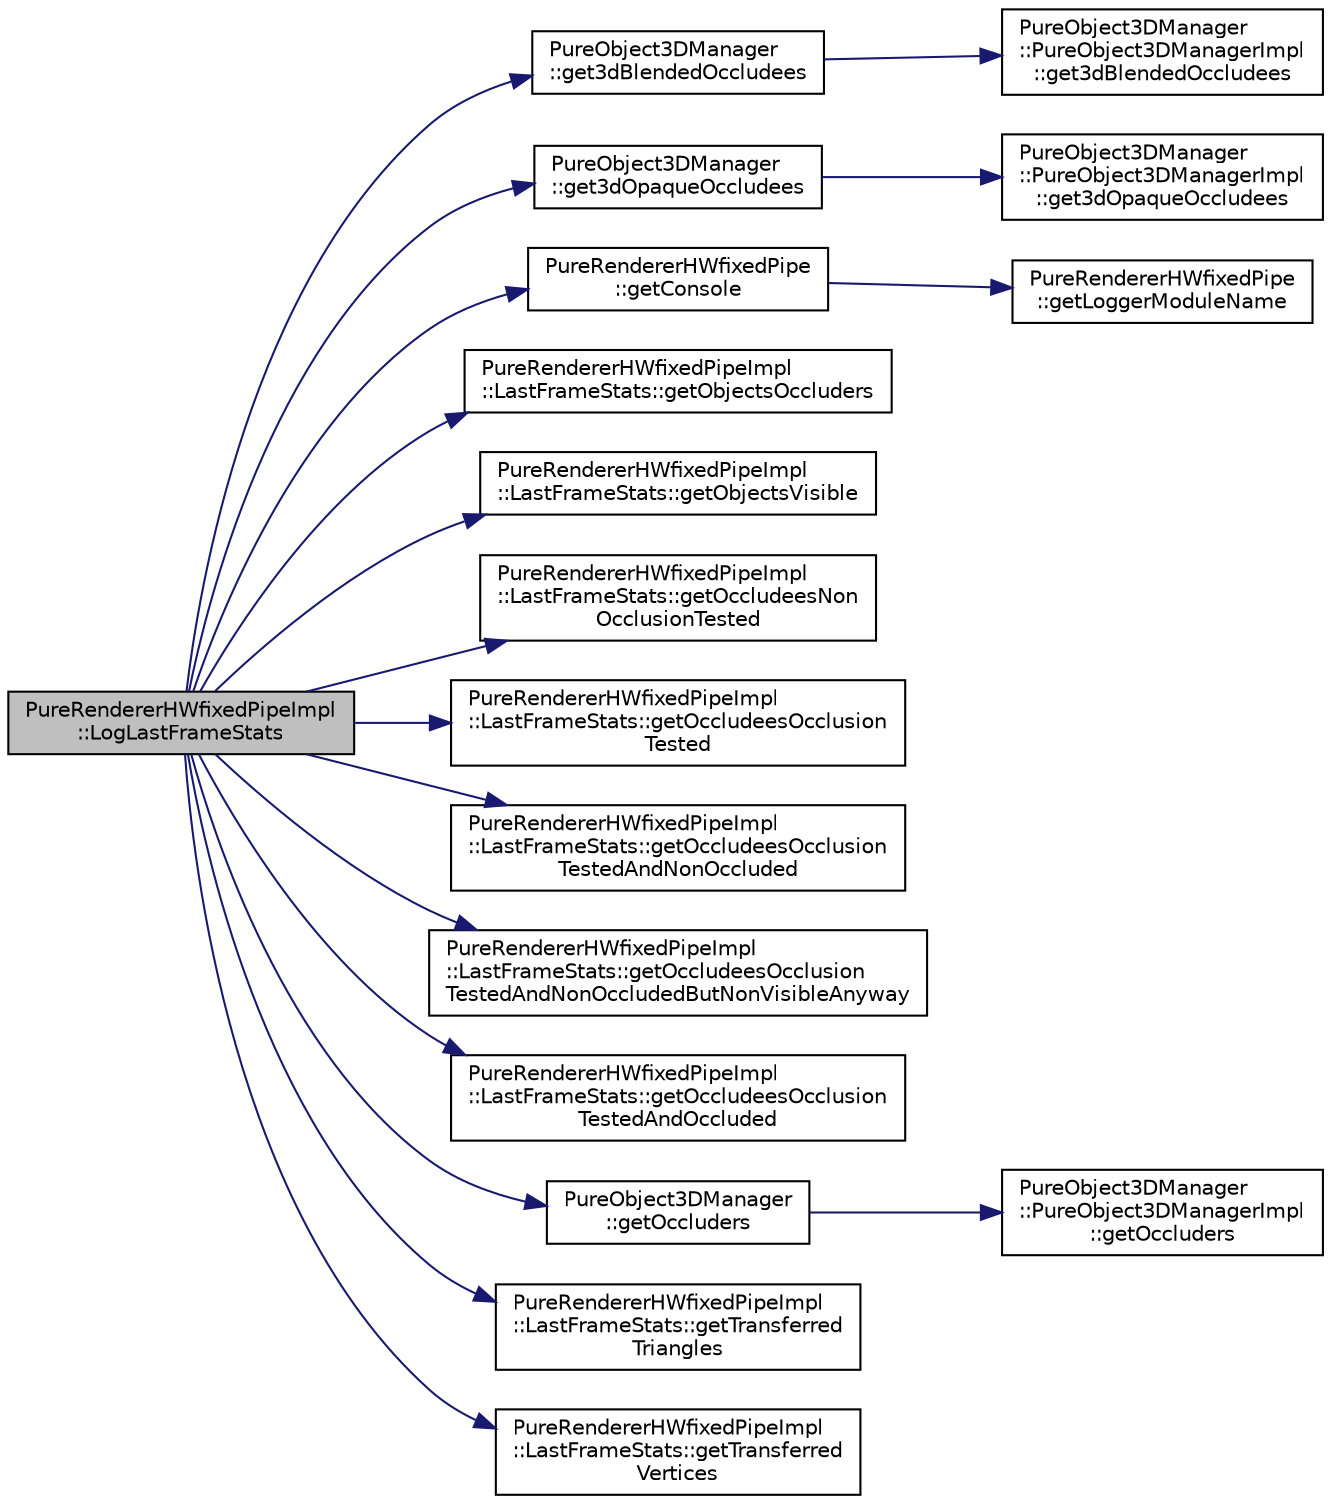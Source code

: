 digraph "PureRendererHWfixedPipeImpl::LogLastFrameStats"
{
 // LATEX_PDF_SIZE
  edge [fontname="Helvetica",fontsize="10",labelfontname="Helvetica",labelfontsize="10"];
  node [fontname="Helvetica",fontsize="10",shape=record];
  rankdir="LR";
  Node1 [label="PureRendererHWfixedPipeImpl\l::LogLastFrameStats",height=0.2,width=0.4,color="black", fillcolor="grey75", style="filled", fontcolor="black",tooltip="Logs last frame stats."];
  Node1 -> Node2 [color="midnightblue",fontsize="10",style="solid",fontname="Helvetica"];
  Node2 [label="PureObject3DManager\l::get3dBlendedOccludees",height=0.2,width=0.4,color="black", fillcolor="white", style="filled",URL="$class_pure_object3_d_manager.html#a0319ff10f6b94d659b1cf9ecaff2b2f2",tooltip="Get a list of 3D (non-sticked) blended occludees."];
  Node2 -> Node3 [color="midnightblue",fontsize="10",style="solid",fontname="Helvetica"];
  Node3 [label="PureObject3DManager\l::PureObject3DManagerImpl\l::get3dBlendedOccludees",height=0.2,width=0.4,color="black", fillcolor="white", style="filled",URL="$class_pure_object3_d_manager_1_1_pure_object3_d_manager_impl.html#a211c07d8529d3092091cbfd04640f3a6",tooltip=" "];
  Node1 -> Node4 [color="midnightblue",fontsize="10",style="solid",fontname="Helvetica"];
  Node4 [label="PureObject3DManager\l::get3dOpaqueOccludees",height=0.2,width=0.4,color="black", fillcolor="white", style="filled",URL="$class_pure_object3_d_manager.html#a4574db4d84c1f9ae429f70b39d22e335",tooltip="Get a list of 3D (non-sticked) opaque (non-blended) occludees."];
  Node4 -> Node5 [color="midnightblue",fontsize="10",style="solid",fontname="Helvetica"];
  Node5 [label="PureObject3DManager\l::PureObject3DManagerImpl\l::get3dOpaqueOccludees",height=0.2,width=0.4,color="black", fillcolor="white", style="filled",URL="$class_pure_object3_d_manager_1_1_pure_object3_d_manager_impl.html#aad18da93cf0450105a3370adf9d6f3e4",tooltip=" "];
  Node1 -> Node6 [color="midnightblue",fontsize="10",style="solid",fontname="Helvetica"];
  Node6 [label="PureRendererHWfixedPipe\l::getConsole",height=0.2,width=0.4,color="black", fillcolor="white", style="filled",URL="$class_pure_renderer_h_wfixed_pipe.html#afefeadb4d229d83d09fc0f6ec875e48d",tooltip="Returns access to console preset with logger module name as this class."];
  Node6 -> Node7 [color="midnightblue",fontsize="10",style="solid",fontname="Helvetica"];
  Node7 [label="PureRendererHWfixedPipe\l::getLoggerModuleName",height=0.2,width=0.4,color="black", fillcolor="white", style="filled",URL="$class_pure_renderer_h_wfixed_pipe.html#ac1cf5676887440d49a380e1359edd222",tooltip="Returns the logger module name of this class."];
  Node1 -> Node8 [color="midnightblue",fontsize="10",style="solid",fontname="Helvetica"];
  Node8 [label="PureRendererHWfixedPipeImpl\l::LastFrameStats::getObjectsOccluders",height=0.2,width=0.4,color="black", fillcolor="white", style="filled",URL="$class_pure_renderer_h_wfixed_pipe_impl_1_1_last_frame_stats.html#a772684b0f52db31bd46dd1a7ab9456d1",tooltip=" "];
  Node1 -> Node9 [color="midnightblue",fontsize="10",style="solid",fontname="Helvetica"];
  Node9 [label="PureRendererHWfixedPipeImpl\l::LastFrameStats::getObjectsVisible",height=0.2,width=0.4,color="black", fillcolor="white", style="filled",URL="$class_pure_renderer_h_wfixed_pipe_impl_1_1_last_frame_stats.html#af013a5ea12842d412f122735cb2c1dcd",tooltip=" "];
  Node1 -> Node10 [color="midnightblue",fontsize="10",style="solid",fontname="Helvetica"];
  Node10 [label="PureRendererHWfixedPipeImpl\l::LastFrameStats::getOccludeesNon\lOcclusionTested",height=0.2,width=0.4,color="black", fillcolor="white", style="filled",URL="$class_pure_renderer_h_wfixed_pipe_impl_1_1_last_frame_stats.html#a207435f46dbfdb748561de398d30fe35",tooltip=" "];
  Node1 -> Node11 [color="midnightblue",fontsize="10",style="solid",fontname="Helvetica"];
  Node11 [label="PureRendererHWfixedPipeImpl\l::LastFrameStats::getOccludeesOcclusion\lTested",height=0.2,width=0.4,color="black", fillcolor="white", style="filled",URL="$class_pure_renderer_h_wfixed_pipe_impl_1_1_last_frame_stats.html#a23ad1733a86a87a441bc0e8a61d5f182",tooltip=" "];
  Node1 -> Node12 [color="midnightblue",fontsize="10",style="solid",fontname="Helvetica"];
  Node12 [label="PureRendererHWfixedPipeImpl\l::LastFrameStats::getOccludeesOcclusion\lTestedAndNonOccluded",height=0.2,width=0.4,color="black", fillcolor="white", style="filled",URL="$class_pure_renderer_h_wfixed_pipe_impl_1_1_last_frame_stats.html#a90be255d09c44e29d17934822afc4cc6",tooltip=" "];
  Node1 -> Node13 [color="midnightblue",fontsize="10",style="solid",fontname="Helvetica"];
  Node13 [label="PureRendererHWfixedPipeImpl\l::LastFrameStats::getOccludeesOcclusion\lTestedAndNonOccludedButNonVisibleAnyway",height=0.2,width=0.4,color="black", fillcolor="white", style="filled",URL="$class_pure_renderer_h_wfixed_pipe_impl_1_1_last_frame_stats.html#aa375529d259b07ea687bea3d625452a0",tooltip=" "];
  Node1 -> Node14 [color="midnightblue",fontsize="10",style="solid",fontname="Helvetica"];
  Node14 [label="PureRendererHWfixedPipeImpl\l::LastFrameStats::getOccludeesOcclusion\lTestedAndOccluded",height=0.2,width=0.4,color="black", fillcolor="white", style="filled",URL="$class_pure_renderer_h_wfixed_pipe_impl_1_1_last_frame_stats.html#aaa3abfaff3d7b820aca030bab2272f5e",tooltip=" "];
  Node1 -> Node15 [color="midnightblue",fontsize="10",style="solid",fontname="Helvetica"];
  Node15 [label="PureObject3DManager\l::getOccluders",height=0.2,width=0.4,color="black", fillcolor="white", style="filled",URL="$class_pure_object3_d_manager.html#af928bd00e2b8bf64131e40d9315cdac2",tooltip="Get a list of occluders."];
  Node15 -> Node16 [color="midnightblue",fontsize="10",style="solid",fontname="Helvetica"];
  Node16 [label="PureObject3DManager\l::PureObject3DManagerImpl\l::getOccluders",height=0.2,width=0.4,color="black", fillcolor="white", style="filled",URL="$class_pure_object3_d_manager_1_1_pure_object3_d_manager_impl.html#a1ced804e2fb80af9e2feaeb327e9a5ad",tooltip=" "];
  Node1 -> Node17 [color="midnightblue",fontsize="10",style="solid",fontname="Helvetica"];
  Node17 [label="PureRendererHWfixedPipeImpl\l::LastFrameStats::getTransferred\lTriangles",height=0.2,width=0.4,color="black", fillcolor="white", style="filled",URL="$class_pure_renderer_h_wfixed_pipe_impl_1_1_last_frame_stats.html#ae892047c5e348393b8d9f5e3924926c4",tooltip=" "];
  Node1 -> Node18 [color="midnightblue",fontsize="10",style="solid",fontname="Helvetica"];
  Node18 [label="PureRendererHWfixedPipeImpl\l::LastFrameStats::getTransferred\lVertices",height=0.2,width=0.4,color="black", fillcolor="white", style="filled",URL="$class_pure_renderer_h_wfixed_pipe_impl_1_1_last_frame_stats.html#aadd5bfabb5aba6a3e94e87c36bcf9581",tooltip=" "];
}
